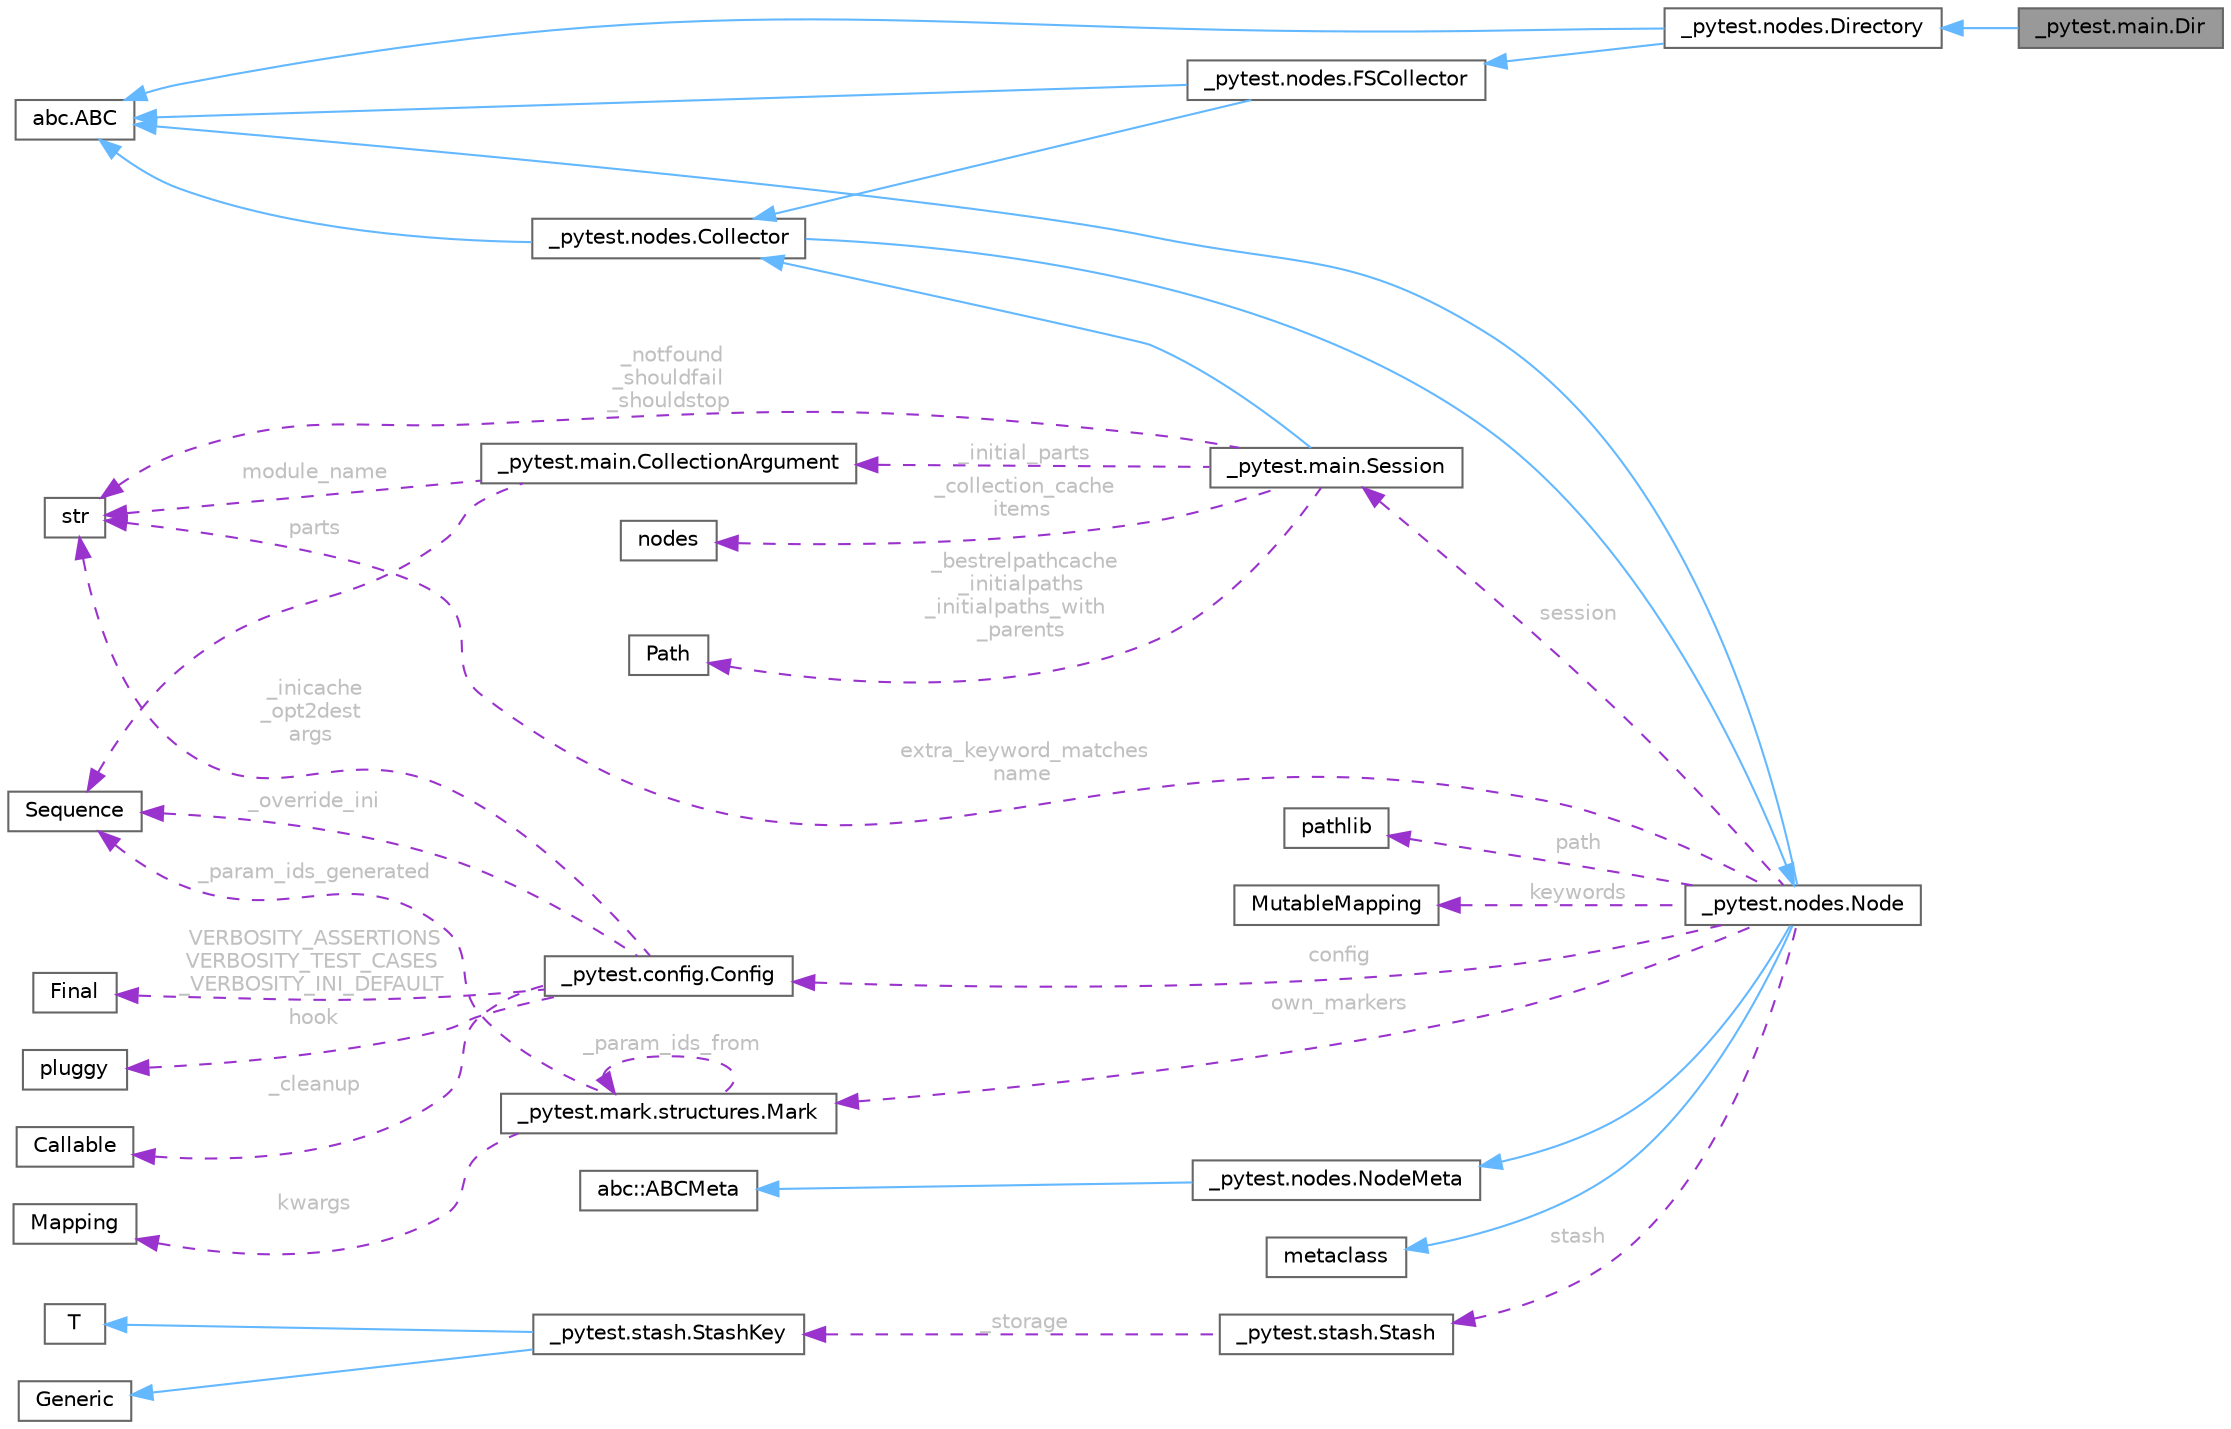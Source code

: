 digraph "_pytest.main.Dir"
{
 // LATEX_PDF_SIZE
  bgcolor="transparent";
  edge [fontname=Helvetica,fontsize=10,labelfontname=Helvetica,labelfontsize=10];
  node [fontname=Helvetica,fontsize=10,shape=box,height=0.2,width=0.4];
  rankdir="LR";
  Node1 [id="Node000001",label="_pytest.main.Dir",height=0.2,width=0.4,color="gray40", fillcolor="grey60", style="filled", fontcolor="black",tooltip=" "];
  Node2 -> Node1 [id="edge1_Node000001_Node000002",dir="back",color="steelblue1",style="solid",tooltip=" "];
  Node2 [id="Node000002",label="_pytest.nodes.Directory",height=0.2,width=0.4,color="gray40", fillcolor="white", style="filled",URL="$class__pytest_1_1nodes_1_1_directory.html",tooltip=" "];
  Node3 -> Node2 [id="edge2_Node000002_Node000003",dir="back",color="steelblue1",style="solid",tooltip=" "];
  Node3 [id="Node000003",label="_pytest.nodes.FSCollector",height=0.2,width=0.4,color="gray40", fillcolor="white", style="filled",URL="$class__pytest_1_1nodes_1_1_f_s_collector.html",tooltip=" "];
  Node4 -> Node3 [id="edge3_Node000003_Node000004",dir="back",color="steelblue1",style="solid",tooltip=" "];
  Node4 [id="Node000004",label="_pytest.nodes.Collector",height=0.2,width=0.4,color="gray40", fillcolor="white", style="filled",URL="$class__pytest_1_1nodes_1_1_collector.html",tooltip=" "];
  Node5 -> Node4 [id="edge4_Node000004_Node000005",dir="back",color="steelblue1",style="solid",tooltip=" "];
  Node5 [id="Node000005",label="_pytest.nodes.Node",height=0.2,width=0.4,color="gray40", fillcolor="white", style="filled",URL="$class__pytest_1_1nodes_1_1_node.html",tooltip=" "];
  Node6 -> Node5 [id="edge5_Node000005_Node000006",dir="back",color="steelblue1",style="solid",tooltip=" "];
  Node6 [id="Node000006",label="abc.ABC",height=0.2,width=0.4,color="gray40", fillcolor="white", style="filled",tooltip=" "];
  Node7 -> Node5 [id="edge6_Node000005_Node000007",dir="back",color="steelblue1",style="solid",tooltip=" "];
  Node7 [id="Node000007",label="metaclass",height=0.2,width=0.4,color="gray40", fillcolor="white", style="filled",tooltip=" "];
  Node8 -> Node5 [id="edge7_Node000005_Node000008",dir="back",color="steelblue1",style="solid",tooltip=" "];
  Node8 [id="Node000008",label="_pytest.nodes.NodeMeta",height=0.2,width=0.4,color="gray40", fillcolor="white", style="filled",URL="$class__pytest_1_1nodes_1_1_node_meta.html",tooltip=" "];
  Node9 -> Node8 [id="edge8_Node000008_Node000009",dir="back",color="steelblue1",style="solid",tooltip=" "];
  Node9 [id="Node000009",label="abc::ABCMeta",height=0.2,width=0.4,color="gray40", fillcolor="white", style="filled",tooltip=" "];
  Node10 -> Node5 [id="edge9_Node000005_Node000010",dir="back",color="darkorchid3",style="dashed",tooltip=" ",label=" extra_keyword_matches\nname",fontcolor="grey" ];
  Node10 [id="Node000010",label="str",height=0.2,width=0.4,color="gray40", fillcolor="white", style="filled",tooltip=" "];
  Node11 -> Node5 [id="edge10_Node000005_Node000011",dir="back",color="darkorchid3",style="dashed",tooltip=" ",label=" config",fontcolor="grey" ];
  Node11 [id="Node000011",label="_pytest.config.Config",height=0.2,width=0.4,color="gray40", fillcolor="white", style="filled",URL="$class__pytest_1_1config_1_1_config.html",tooltip=" "];
  Node12 -> Node11 [id="edge11_Node000011_Node000012",dir="back",color="darkorchid3",style="dashed",tooltip=" ",label=" VERBOSITY_ASSERTIONS\nVERBOSITY_TEST_CASES\n_VERBOSITY_INI_DEFAULT",fontcolor="grey" ];
  Node12 [id="Node000012",label="Final",height=0.2,width=0.4,color="gray40", fillcolor="white", style="filled",tooltip=" "];
  Node13 -> Node11 [id="edge12_Node000011_Node000013",dir="back",color="darkorchid3",style="dashed",tooltip=" ",label=" hook",fontcolor="grey" ];
  Node13 [id="Node000013",label="pluggy",height=0.2,width=0.4,color="gray40", fillcolor="white", style="filled",tooltip=" "];
  Node10 -> Node11 [id="edge13_Node000011_Node000010",dir="back",color="darkorchid3",style="dashed",tooltip=" ",label=" _inicache\n_opt2dest\nargs",fontcolor="grey" ];
  Node14 -> Node11 [id="edge14_Node000011_Node000014",dir="back",color="darkorchid3",style="dashed",tooltip=" ",label=" _override_ini",fontcolor="grey" ];
  Node14 [id="Node000014",label="Sequence",height=0.2,width=0.4,color="gray40", fillcolor="white", style="filled",tooltip=" "];
  Node15 -> Node11 [id="edge15_Node000011_Node000015",dir="back",color="darkorchid3",style="dashed",tooltip=" ",label=" _cleanup",fontcolor="grey" ];
  Node15 [id="Node000015",label="Callable",height=0.2,width=0.4,color="gray40", fillcolor="white", style="filled",tooltip=" "];
  Node16 -> Node5 [id="edge16_Node000005_Node000016",dir="back",color="darkorchid3",style="dashed",tooltip=" ",label=" session",fontcolor="grey" ];
  Node16 [id="Node000016",label="_pytest.main.Session",height=0.2,width=0.4,color="gray40", fillcolor="white", style="filled",URL="$class__pytest_1_1main_1_1_session.html",tooltip=" "];
  Node4 -> Node16 [id="edge17_Node000016_Node000004",dir="back",color="steelblue1",style="solid",tooltip=" "];
  Node10 -> Node16 [id="edge18_Node000016_Node000010",dir="back",color="darkorchid3",style="dashed",tooltip=" ",label=" _notfound\n_shouldfail\n_shouldstop",fontcolor="grey" ];
  Node17 -> Node16 [id="edge19_Node000016_Node000017",dir="back",color="darkorchid3",style="dashed",tooltip=" ",label=" _bestrelpathcache\n_initialpaths\n_initialpaths_with\l_parents",fontcolor="grey" ];
  Node17 [id="Node000017",label="Path",height=0.2,width=0.4,color="gray40", fillcolor="white", style="filled",tooltip=" "];
  Node18 -> Node16 [id="edge20_Node000016_Node000018",dir="back",color="darkorchid3",style="dashed",tooltip=" ",label=" _initial_parts",fontcolor="grey" ];
  Node18 [id="Node000018",label="_pytest.main.CollectionArgument",height=0.2,width=0.4,color="gray40", fillcolor="white", style="filled",URL="$class__pytest_1_1main_1_1_collection_argument.html",tooltip=" "];
  Node14 -> Node18 [id="edge21_Node000018_Node000014",dir="back",color="darkorchid3",style="dashed",tooltip=" ",label=" parts",fontcolor="grey" ];
  Node10 -> Node18 [id="edge22_Node000018_Node000010",dir="back",color="darkorchid3",style="dashed",tooltip=" ",label=" module_name",fontcolor="grey" ];
  Node19 -> Node16 [id="edge23_Node000016_Node000019",dir="back",color="darkorchid3",style="dashed",tooltip=" ",label=" _collection_cache\nitems",fontcolor="grey" ];
  Node19 [id="Node000019",label="nodes",height=0.2,width=0.4,color="gray40", fillcolor="white", style="filled",tooltip=" "];
  Node20 -> Node5 [id="edge24_Node000005_Node000020",dir="back",color="darkorchid3",style="dashed",tooltip=" ",label=" path",fontcolor="grey" ];
  Node20 [id="Node000020",label="pathlib",height=0.2,width=0.4,color="gray40", fillcolor="white", style="filled",tooltip=" "];
  Node21 -> Node5 [id="edge25_Node000005_Node000021",dir="back",color="darkorchid3",style="dashed",tooltip=" ",label=" keywords",fontcolor="grey" ];
  Node21 [id="Node000021",label="MutableMapping",height=0.2,width=0.4,color="gray40", fillcolor="white", style="filled",tooltip=" "];
  Node22 -> Node5 [id="edge26_Node000005_Node000022",dir="back",color="darkorchid3",style="dashed",tooltip=" ",label=" own_markers",fontcolor="grey" ];
  Node22 [id="Node000022",label="_pytest.mark.structures.Mark",height=0.2,width=0.4,color="gray40", fillcolor="white", style="filled",URL="$class__pytest_1_1mark_1_1structures_1_1_mark.html",tooltip=" "];
  Node23 -> Node22 [id="edge27_Node000022_Node000023",dir="back",color="darkorchid3",style="dashed",tooltip=" ",label=" kwargs",fontcolor="grey" ];
  Node23 [id="Node000023",label="Mapping",height=0.2,width=0.4,color="gray40", fillcolor="white", style="filled",tooltip=" "];
  Node22 -> Node22 [id="edge28_Node000022_Node000022",dir="back",color="darkorchid3",style="dashed",tooltip=" ",label=" _param_ids_from",fontcolor="grey" ];
  Node14 -> Node22 [id="edge29_Node000022_Node000014",dir="back",color="darkorchid3",style="dashed",tooltip=" ",label=" _param_ids_generated",fontcolor="grey" ];
  Node24 -> Node5 [id="edge30_Node000005_Node000024",dir="back",color="darkorchid3",style="dashed",tooltip=" ",label=" stash",fontcolor="grey" ];
  Node24 [id="Node000024",label="_pytest.stash.Stash",height=0.2,width=0.4,color="gray40", fillcolor="white", style="filled",URL="$class__pytest_1_1stash_1_1_stash.html",tooltip=" "];
  Node25 -> Node24 [id="edge31_Node000024_Node000025",dir="back",color="darkorchid3",style="dashed",tooltip=" ",label=" _storage",fontcolor="grey" ];
  Node25 [id="Node000025",label="_pytest.stash.StashKey",height=0.2,width=0.4,color="gray40", fillcolor="white", style="filled",URL="$class__pytest_1_1stash_1_1_stash_key.html",tooltip=" "];
  Node26 -> Node25 [id="edge32_Node000025_Node000026",dir="back",color="steelblue1",style="solid",tooltip=" "];
  Node26 [id="Node000026",label="Generic",height=0.2,width=0.4,color="gray40", fillcolor="white", style="filled",tooltip=" "];
  Node27 -> Node25 [id="edge33_Node000025_Node000027",dir="back",color="steelblue1",style="solid",tooltip=" "];
  Node27 [id="Node000027",label="T",height=0.2,width=0.4,color="gray40", fillcolor="white", style="filled",tooltip=" "];
  Node6 -> Node4 [id="edge34_Node000004_Node000006",dir="back",color="steelblue1",style="solid",tooltip=" "];
  Node6 -> Node3 [id="edge35_Node000003_Node000006",dir="back",color="steelblue1",style="solid",tooltip=" "];
  Node6 -> Node2 [id="edge36_Node000002_Node000006",dir="back",color="steelblue1",style="solid",tooltip=" "];
}
